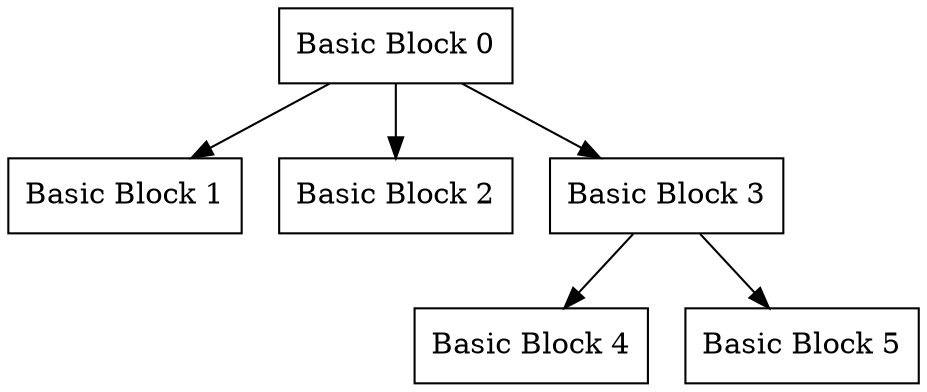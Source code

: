 digraph foo {

"Basic Block 0" [shape=box];
"Basic Block 1" [shape=box];
"Basic Block 2" [shape=box];
"Basic Block 3" [shape=box];
"Basic Block 4" [shape=box];
"Basic Block 5" [shape=box];

"Basic Block 0" -> "Basic Block 1";
"Basic Block 0" -> "Basic Block 2";
"Basic Block 0" -> "Basic Block 3";
"Basic Block 3" -> "Basic Block 4";
"Basic Block 3" -> "Basic Block 5";

}
